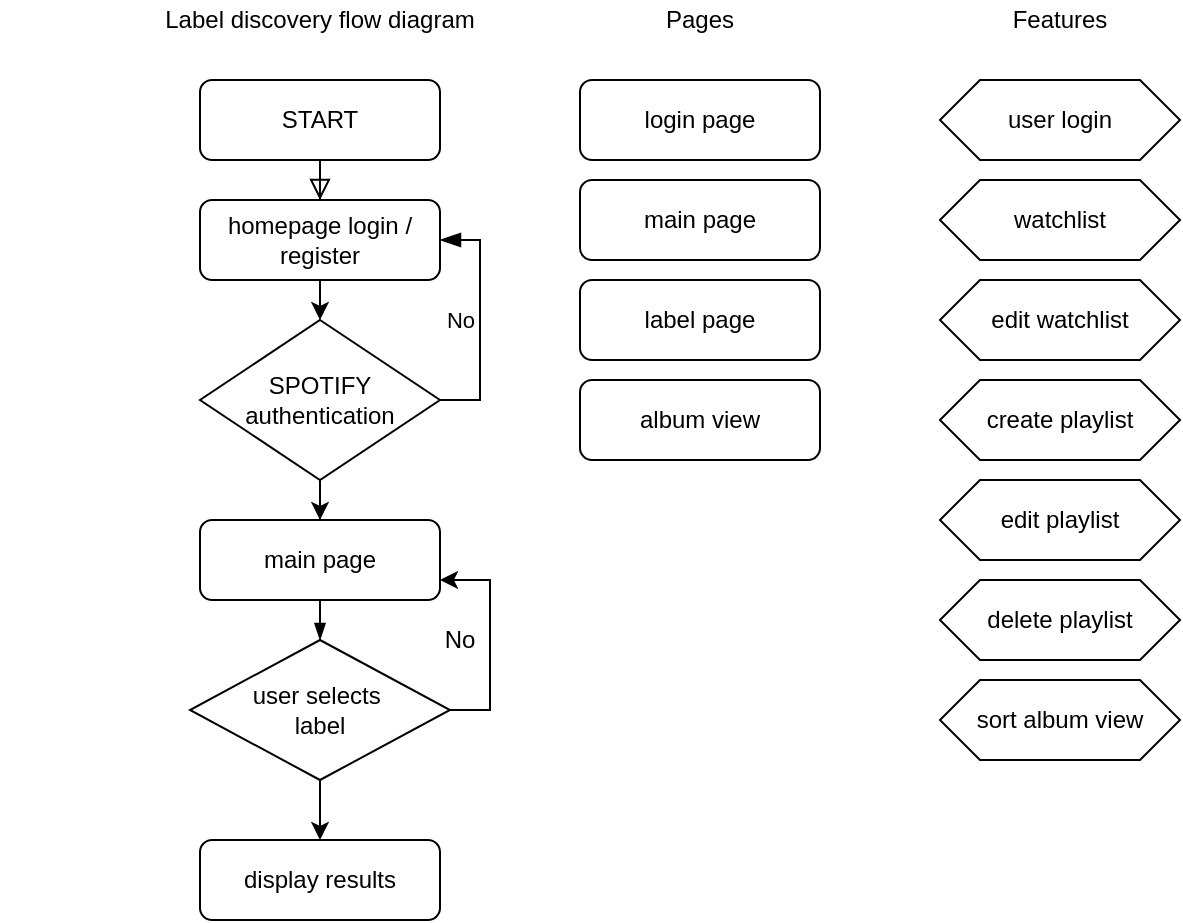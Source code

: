 <mxfile version="14.4.6" type="device"><diagram id="C5RBs43oDa-KdzZeNtuy" name="Page-1"><mxGraphModel dx="1425" dy="704" grid="1" gridSize="10" guides="1" tooltips="1" connect="1" arrows="1" fold="1" page="1" pageScale="1" pageWidth="827" pageHeight="1169" math="0" shadow="0"><root><mxCell id="WIyWlLk6GJQsqaUBKTNV-0"/><mxCell id="WIyWlLk6GJQsqaUBKTNV-1" parent="WIyWlLk6GJQsqaUBKTNV-0"/><mxCell id="WIyWlLk6GJQsqaUBKTNV-2" value="" style="rounded=0;html=1;jettySize=auto;orthogonalLoop=1;fontSize=11;endArrow=block;endFill=0;endSize=8;strokeWidth=1;shadow=0;labelBackgroundColor=none;edgeStyle=orthogonalEdgeStyle;entryX=0.5;entryY=0;entryDx=0;entryDy=0;" parent="WIyWlLk6GJQsqaUBKTNV-1" source="WIyWlLk6GJQsqaUBKTNV-3" target="WIyWlLk6GJQsqaUBKTNV-7" edge="1"><mxGeometry relative="1" as="geometry"><mxPoint x="170" y="160" as="targetPoint"/></mxGeometry></mxCell><mxCell id="WIyWlLk6GJQsqaUBKTNV-3" value="START" style="rounded=1;whiteSpace=wrap;html=1;fontSize=12;glass=0;strokeWidth=1;shadow=0;" parent="WIyWlLk6GJQsqaUBKTNV-1" vertex="1"><mxGeometry x="110" y="80" width="120" height="40" as="geometry"/></mxCell><mxCell id="WIyWlLk6GJQsqaUBKTNV-5" value="No" style="edgeStyle=orthogonalEdgeStyle;rounded=0;html=1;jettySize=auto;orthogonalLoop=1;fontSize=11;endArrow=blockThin;endFill=1;endSize=8;strokeWidth=1;shadow=0;labelBackgroundColor=none;exitX=1;exitY=0.5;exitDx=0;exitDy=0;entryX=1;entryY=0.5;entryDx=0;entryDy=0;" parent="WIyWlLk6GJQsqaUBKTNV-1" source="r6nFvdyNM2CiMCbGaLkm-2" target="WIyWlLk6GJQsqaUBKTNV-7" edge="1"><mxGeometry y="10" relative="1" as="geometry"><mxPoint as="offset"/><mxPoint x="300" y="265" as="sourcePoint"/><mxPoint x="400" y="260" as="targetPoint"/></mxGeometry></mxCell><mxCell id="WIyWlLk6GJQsqaUBKTNV-7" value="homepage login / register" style="rounded=1;whiteSpace=wrap;html=1;fontSize=12;glass=0;strokeWidth=1;shadow=0;" parent="WIyWlLk6GJQsqaUBKTNV-1" vertex="1"><mxGeometry x="110" y="140" width="120" height="40" as="geometry"/></mxCell><mxCell id="r6nFvdyNM2CiMCbGaLkm-16" style="edgeStyle=orthogonalEdgeStyle;rounded=0;orthogonalLoop=1;jettySize=auto;html=1;exitX=0.5;exitY=1;exitDx=0;exitDy=0;entryX=0.5;entryY=0;entryDx=0;entryDy=0;endArrow=blockThin;endFill=1;" edge="1" parent="WIyWlLk6GJQsqaUBKTNV-1" source="WIyWlLk6GJQsqaUBKTNV-11" target="r6nFvdyNM2CiMCbGaLkm-6"><mxGeometry relative="1" as="geometry"/></mxCell><mxCell id="WIyWlLk6GJQsqaUBKTNV-11" value="main page" style="rounded=1;whiteSpace=wrap;html=1;fontSize=12;glass=0;strokeWidth=1;shadow=0;" parent="WIyWlLk6GJQsqaUBKTNV-1" vertex="1"><mxGeometry x="110" y="300" width="120" height="40" as="geometry"/></mxCell><mxCell id="r6nFvdyNM2CiMCbGaLkm-0" value="Label discovery flow diagram" style="text;html=1;strokeColor=none;fillColor=none;align=center;verticalAlign=middle;whiteSpace=wrap;rounded=0;" vertex="1" parent="WIyWlLk6GJQsqaUBKTNV-1"><mxGeometry x="10" y="40" width="320" height="20" as="geometry"/></mxCell><mxCell id="r6nFvdyNM2CiMCbGaLkm-1" value="" style="endArrow=classic;html=1;exitX=0.5;exitY=1;exitDx=0;exitDy=0;entryX=0.5;entryY=0;entryDx=0;entryDy=0;" edge="1" parent="WIyWlLk6GJQsqaUBKTNV-1" source="WIyWlLk6GJQsqaUBKTNV-7" target="r6nFvdyNM2CiMCbGaLkm-2"><mxGeometry width="50" height="50" relative="1" as="geometry"><mxPoint x="340" y="350" as="sourcePoint"/><mxPoint x="170" y="210" as="targetPoint"/></mxGeometry></mxCell><mxCell id="r6nFvdyNM2CiMCbGaLkm-5" value="" style="edgeStyle=orthogonalEdgeStyle;rounded=0;orthogonalLoop=1;jettySize=auto;html=1;" edge="1" parent="WIyWlLk6GJQsqaUBKTNV-1" source="r6nFvdyNM2CiMCbGaLkm-2" target="WIyWlLk6GJQsqaUBKTNV-11"><mxGeometry relative="1" as="geometry"/></mxCell><mxCell id="r6nFvdyNM2CiMCbGaLkm-2" value="SPOTIFY&lt;br&gt;authentication" style="rhombus;whiteSpace=wrap;html=1;" vertex="1" parent="WIyWlLk6GJQsqaUBKTNV-1"><mxGeometry x="110" y="200" width="120" height="80" as="geometry"/></mxCell><mxCell id="r6nFvdyNM2CiMCbGaLkm-9" value="" style="edgeStyle=orthogonalEdgeStyle;rounded=0;orthogonalLoop=1;jettySize=auto;html=1;" edge="1" parent="WIyWlLk6GJQsqaUBKTNV-1" source="r6nFvdyNM2CiMCbGaLkm-6" target="r6nFvdyNM2CiMCbGaLkm-8"><mxGeometry relative="1" as="geometry"/></mxCell><mxCell id="r6nFvdyNM2CiMCbGaLkm-6" value="user selects&amp;nbsp;&lt;br&gt;label" style="rhombus;whiteSpace=wrap;html=1;" vertex="1" parent="WIyWlLk6GJQsqaUBKTNV-1"><mxGeometry x="105" y="360" width="130" height="70" as="geometry"/></mxCell><mxCell id="r6nFvdyNM2CiMCbGaLkm-8" value="display results" style="rounded=1;whiteSpace=wrap;html=1;" vertex="1" parent="WIyWlLk6GJQsqaUBKTNV-1"><mxGeometry x="110" y="460" width="120" height="40" as="geometry"/></mxCell><mxCell id="r6nFvdyNM2CiMCbGaLkm-10" style="edgeStyle=orthogonalEdgeStyle;rounded=0;orthogonalLoop=1;jettySize=auto;html=1;exitX=1;exitY=0.5;exitDx=0;exitDy=0;entryX=1;entryY=0.75;entryDx=0;entryDy=0;" edge="1" parent="WIyWlLk6GJQsqaUBKTNV-1" source="r6nFvdyNM2CiMCbGaLkm-6" target="WIyWlLk6GJQsqaUBKTNV-11"><mxGeometry x="259" y="350" as="geometry"/></mxCell><mxCell id="r6nFvdyNM2CiMCbGaLkm-11" value="No" style="text;html=1;strokeColor=none;fillColor=none;align=center;verticalAlign=middle;whiteSpace=wrap;rounded=0;" vertex="1" parent="WIyWlLk6GJQsqaUBKTNV-1"><mxGeometry x="220" y="350" width="40" height="20" as="geometry"/></mxCell><mxCell id="r6nFvdyNM2CiMCbGaLkm-17" value="login page" style="rounded=1;whiteSpace=wrap;html=1;fontSize=12;glass=0;strokeWidth=1;shadow=0;" vertex="1" parent="WIyWlLk6GJQsqaUBKTNV-1"><mxGeometry x="300" y="80" width="120" height="40" as="geometry"/></mxCell><mxCell id="r6nFvdyNM2CiMCbGaLkm-18" value="main page" style="rounded=1;whiteSpace=wrap;html=1;fontSize=12;glass=0;strokeWidth=1;shadow=0;" vertex="1" parent="WIyWlLk6GJQsqaUBKTNV-1"><mxGeometry x="300" y="130" width="120" height="40" as="geometry"/></mxCell><mxCell id="r6nFvdyNM2CiMCbGaLkm-19" value="label page" style="rounded=1;whiteSpace=wrap;html=1;fontSize=12;glass=0;strokeWidth=1;shadow=0;" vertex="1" parent="WIyWlLk6GJQsqaUBKTNV-1"><mxGeometry x="300" y="180" width="120" height="40" as="geometry"/></mxCell><mxCell id="r6nFvdyNM2CiMCbGaLkm-20" value="album view" style="rounded=1;whiteSpace=wrap;html=1;fontSize=12;glass=0;strokeWidth=1;shadow=0;" vertex="1" parent="WIyWlLk6GJQsqaUBKTNV-1"><mxGeometry x="300" y="230" width="120" height="40" as="geometry"/></mxCell><mxCell id="r6nFvdyNM2CiMCbGaLkm-22" value="user login" style="shape=hexagon;perimeter=hexagonPerimeter2;whiteSpace=wrap;html=1;fixedSize=1;" vertex="1" parent="WIyWlLk6GJQsqaUBKTNV-1"><mxGeometry x="480" y="80" width="120" height="40" as="geometry"/></mxCell><mxCell id="r6nFvdyNM2CiMCbGaLkm-23" value="watchlist" style="shape=hexagon;perimeter=hexagonPerimeter2;whiteSpace=wrap;html=1;fixedSize=1;" vertex="1" parent="WIyWlLk6GJQsqaUBKTNV-1"><mxGeometry x="480" y="130" width="120" height="40" as="geometry"/></mxCell><mxCell id="r6nFvdyNM2CiMCbGaLkm-24" value="delete playlist" style="shape=hexagon;perimeter=hexagonPerimeter2;whiteSpace=wrap;html=1;fixedSize=1;" vertex="1" parent="WIyWlLk6GJQsqaUBKTNV-1"><mxGeometry x="480" y="330" width="120" height="40" as="geometry"/></mxCell><mxCell id="r6nFvdyNM2CiMCbGaLkm-25" value="edit watchlist" style="shape=hexagon;perimeter=hexagonPerimeter2;whiteSpace=wrap;html=1;fixedSize=1;" vertex="1" parent="WIyWlLk6GJQsqaUBKTNV-1"><mxGeometry x="480" y="180" width="120" height="40" as="geometry"/></mxCell><mxCell id="r6nFvdyNM2CiMCbGaLkm-26" value="create playlist" style="shape=hexagon;perimeter=hexagonPerimeter2;whiteSpace=wrap;html=1;fixedSize=1;" vertex="1" parent="WIyWlLk6GJQsqaUBKTNV-1"><mxGeometry x="480" y="230" width="120" height="40" as="geometry"/></mxCell><mxCell id="r6nFvdyNM2CiMCbGaLkm-27" value="edit playlist" style="shape=hexagon;perimeter=hexagonPerimeter2;whiteSpace=wrap;html=1;fixedSize=1;" vertex="1" parent="WIyWlLk6GJQsqaUBKTNV-1"><mxGeometry x="480" y="280" width="120" height="40" as="geometry"/></mxCell><mxCell id="r6nFvdyNM2CiMCbGaLkm-28" value="sort album view" style="shape=hexagon;perimeter=hexagonPerimeter2;whiteSpace=wrap;html=1;fixedSize=1;" vertex="1" parent="WIyWlLk6GJQsqaUBKTNV-1"><mxGeometry x="480" y="380" width="120" height="40" as="geometry"/></mxCell><mxCell id="r6nFvdyNM2CiMCbGaLkm-29" value="Pages" style="text;html=1;strokeColor=none;fillColor=none;align=center;verticalAlign=middle;whiteSpace=wrap;rounded=0;" vertex="1" parent="WIyWlLk6GJQsqaUBKTNV-1"><mxGeometry x="300" y="40" width="120" height="20" as="geometry"/></mxCell><mxCell id="r6nFvdyNM2CiMCbGaLkm-30" value="Features" style="text;html=1;strokeColor=none;fillColor=none;align=center;verticalAlign=middle;whiteSpace=wrap;rounded=0;" vertex="1" parent="WIyWlLk6GJQsqaUBKTNV-1"><mxGeometry x="480" y="40" width="120" height="20" as="geometry"/></mxCell></root></mxGraphModel></diagram></mxfile>
